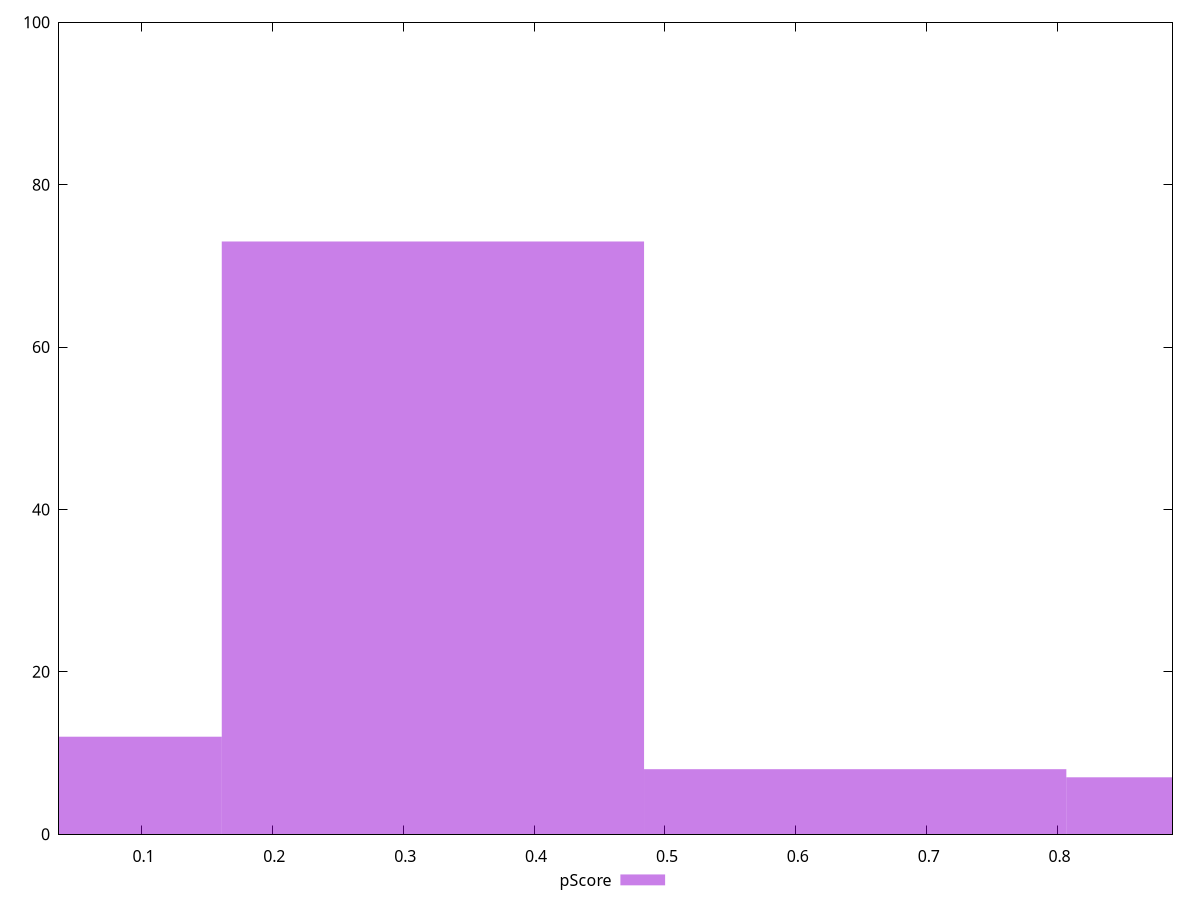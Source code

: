 reset

$pScore <<EOF
0.32270583260835967 73
0.968117497825079 7
0 12
0.6454116652167193 8
EOF

set key outside below
set boxwidth 0.32270583260835967
set xrange [0.03697691154387417:0.8878832000843966]
set yrange [0:100]
set trange [0:100]
set style fill transparent solid 0.5 noborder
set terminal svg size 640, 490 enhanced background rgb 'white'
set output "reprap/first-meaningful-paint/samples/pages+cached/pScore/histogram.svg"

plot $pScore title "pScore" with boxes

reset
